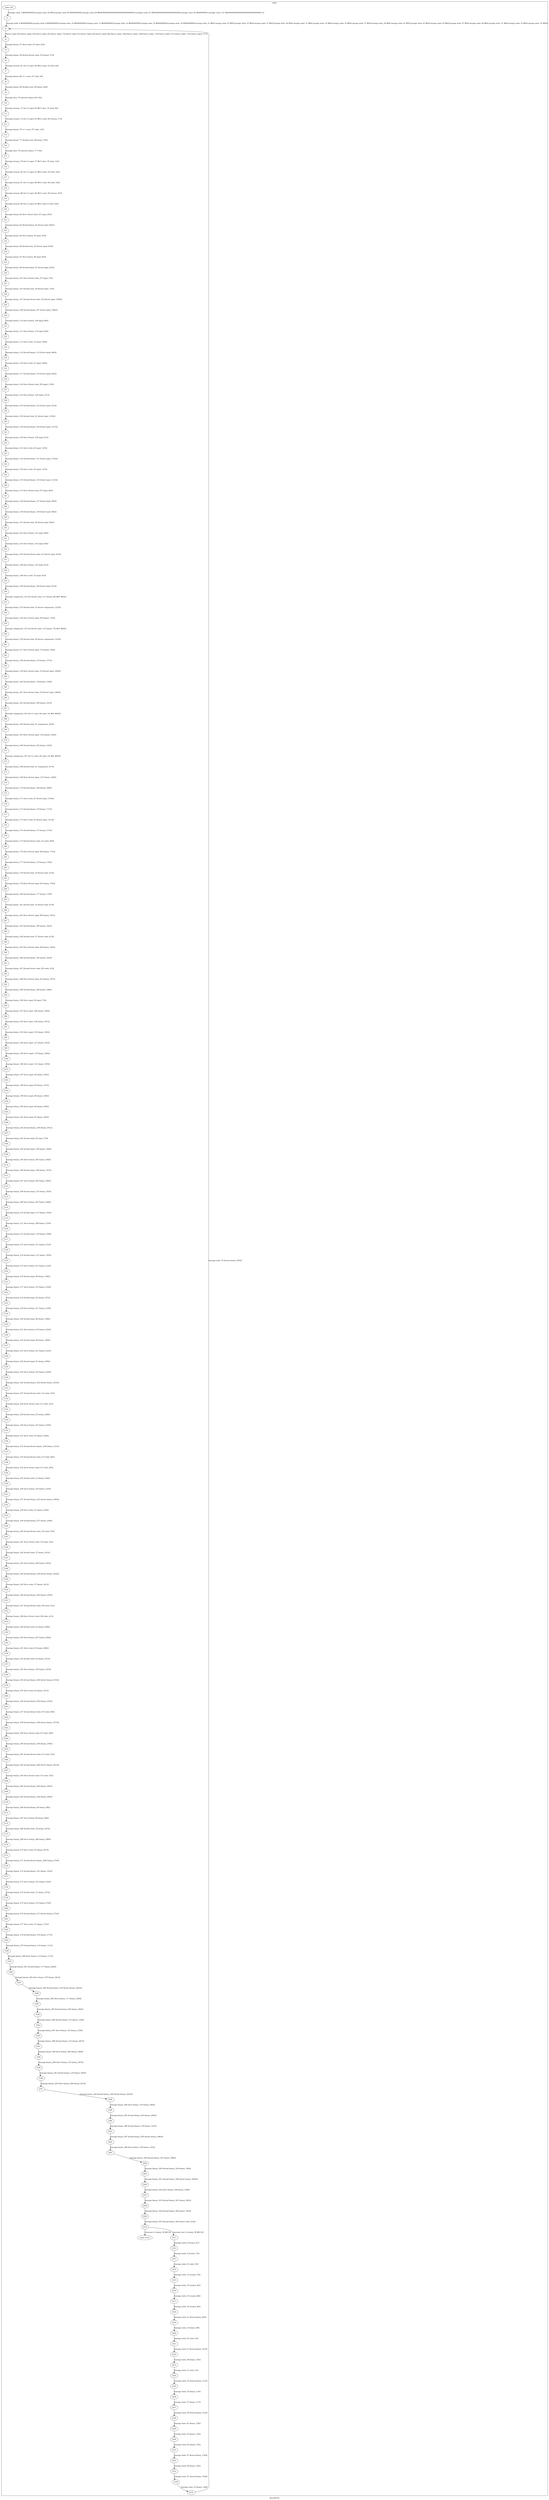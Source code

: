 digraph G {
label="Btor2XCFA";
subgraph cluster_0 {
label="main";
main_init[];
l1[];
l3[];
l4[];
l5[];
l6[];
l7[];
l8[];
l9[];
l10[];
l11[];
l12[];
l13[];
l14[];
l15[];
l16[];
l17[];
l18[];
l19[];
l20[];
l21[];
l22[];
l23[];
l24[];
l25[];
l26[];
l27[];
l28[];
l29[];
l30[];
l31[];
l32[];
l33[];
l34[];
l35[];
l36[];
l37[];
l38[];
l39[];
l40[];
l41[];
l42[];
l43[];
l44[];
l45[];
l46[];
l47[];
l48[];
l49[];
l50[];
l51[];
l52[];
l53[];
l54[];
l55[];
l56[];
l57[];
l58[];
l59[];
l60[];
l61[];
l62[];
l63[];
l64[];
l65[];
l66[];
l67[];
l68[];
l69[];
l70[];
l71[];
l72[];
l73[];
l74[];
l75[];
l76[];
l77[];
l78[];
l79[];
l80[];
l81[];
l82[];
l83[];
l84[];
l85[];
l86[];
l87[];
l88[];
l89[];
l90[];
l91[];
l92[];
l93[];
l94[];
l95[];
l96[];
l97[];
l98[];
l99[];
l100[];
l101[];
l102[];
l103[];
l104[];
l105[];
l106[];
l107[];
l108[];
l109[];
l110[];
l111[];
l112[];
l113[];
l114[];
l115[];
l116[];
l117[];
l118[];
l119[];
l120[];
l121[];
l122[];
l123[];
l124[];
l125[];
l126[];
l127[];
l128[];
l129[];
l130[];
l131[];
l132[];
l133[];
l134[];
l135[];
l136[];
l137[];
l138[];
l139[];
l140[];
l141[];
l142[];
l143[];
l144[];
l145[];
l146[];
l147[];
l148[];
l149[];
l150[];
l151[];
l152[];
l153[];
l154[];
l155[];
l156[];
l157[];
l158[];
l159[];
l160[];
l161[];
l162[];
l163[];
l164[];
l165[];
l166[];
l167[];
l168[];
l169[];
l170[];
l171[];
l172[];
l173[];
l174[];
l175[];
l176[];
l177[];
l178[];
l179[];
l180[];
l181[];
l182[];
l183[];
l184[];
l185[];
l186[];
l187[];
l188[];
l189[];
l190[];
l191[];
l192[];
l193[];
l194[];
l195[];
l196[];
l197[];
l198[];
l199[];
l200[];
l201[];
l202[];
l203[];
l204[];
l205[];
l206[];
l207[];
l208[];
l209[];
l210[];
main_error[];
l211[];
l212[];
l213[];
l214[];
l215[];
l216[];
l217[];
l218[];
l219[];
l220[];
l221[];
l222[];
l223[];
l224[];
l225[];
l226[];
l227[];
l228[];
l229[];
l230[];
l231[];
l232[];
l233[];
l234[];
l235[];
main_init -> l1 [label="[(assign const_5 #b00000000),(assign const_20 #b0),(assign const_64 #b00000000),(assign const_66 #b00000000000000000000000000000001),(assign const_67 #b000000000000000000000000),(assign const_85 #b00000001),(assign const_151 #b00000000000000000000000000000011)] "];
l3 -> l4 [label="[(havoc input_60),(havoc input_63),(havoc input_65),(havoc input_75),(havoc input_81),(havoc input_84),(havoc input_86),(havoc input_106),(havoc input_108),(havoc input_119),(havoc input_121),(havoc input_125),(havoc input_127)] "];
l4 -> l5 [label="[(assign binary_57 (bvor state_43 state_45))] "];
l5 -> l6 [label="[(assign binary_58 (bvand (bvnot state_55) binary_57))] "];
l6 -> l7 [label="[(assign ternary_61 (ite (= input_60 #b1) state_16 state_6))] "];
l7 -> l8 [label="[(assign binary_68 (++ const_67 state_8))] "];
l8 -> l9 [label="[(assign binary_69 (bvadd const_66 binary_68))] "];
l9 -> l10 [label="[(assign slice_70 (extract binary_69 0 8))] "];
l10 -> l11 [label="[(assign ternary_71 (ite (= input_65 #b1) slice_70 state_8))] "];
l11 -> l12 [label="[(assign ternary_72 (ite (= input_63 #b1) const_64 ternary_71))] "];
l12 -> l13 [label="[(assign binary_76 (++ const_67 state_12))] "];
l13 -> l14 [label="[(assign binary_77 (bvadd const_66 binary_76))] "];
l14 -> l15 [label="[(assign slice_78 (extract binary_77 0 8))] "];
l15 -> l16 [label="[(assign ternary_79 (ite (= input_75 #b1) slice_78 state_12))] "];
l16 -> l17 [label="[(assign ternary_82 (ite (= input_81 #b1) state_18 state_14))] "];
l17 -> l18 [label="[(assign ternary_87 (ite (= input_86 #b1) const_64 state_16))] "];
l18 -> l19 [label="[(assign ternary_88 (ite (= input_84 #b1) const_85 ternary_87))] "];
l19 -> l20 [label="[(assign ternary_90 (ite (= input_63 #b1) state_6 state_18))] "];
l20 -> l21 [label="[(assign binary_92 (bvor (bvnot state_21) input_65))] "];
l21 -> l22 [label="[(assign binary_93 (bvand binary_92 (bvnot input_60)))] "];
l22 -> l23 [label="[(assign binary_94 (bvor binary_93 input_63))] "];
l23 -> l24 [label="[(assign binary_96 (bvand state_23 (bvnot input_65)))] "];
l24 -> l25 [label="[(assign binary_97 (bvor binary_96 input_60))] "];
l25 -> l26 [label="[(assign binary_98 (bvand binary_97 (bvnot input_63)))] "];
l26 -> l27 [label="[(assign binary_101 (bvor (bvnot state_27) input_75))] "];
l27 -> l28 [label="[(assign binary_103 (bvand state_29 (bvnot input_75)))] "];
l28 -> l29 [label="[(assign binary_107 (bvand (bvnot state_33) (bvnot input_106)))] "];
l29 -> l30 [label="[(assign binary_109 (bvand binary_107 (bvnot input_108)))] "];
l30 -> l31 [label="[(assign binary_110 (bvor binary_109 input_86))] "];
l31 -> l32 [label="[(assign binary_111 (bvor binary_110 input_84))] "];
l32 -> l33 [label="[(assign binary_113 (bvor state_35 input_106))] "];
l33 -> l34 [label="[(assign binary_114 (bvand binary_113 (bvnot input_86)))] "];
l34 -> l35 [label="[(assign binary_116 (bvor state_37 input_108))] "];
l35 -> l36 [label="[(assign binary_117 (bvand binary_116 (bvnot input_84)))] "];
l36 -> l37 [label="[(assign binary_120 (bvor (bvnot state_39) input_119))] "];
l37 -> l38 [label="[(assign binary_122 (bvor binary_120 input_121))] "];
l38 -> l39 [label="[(assign binary_123 (bvand binary_122 (bvnot input_81)))] "];
l39 -> l40 [label="[(assign binary_126 (bvand state_41 (bvnot input_125)))] "];
l40 -> l41 [label="[(assign binary_128 (bvand binary_126 (bvnot input_127)))] "];
l41 -> l42 [label="[(assign binary_129 (bvor binary_128 input_81))] "];
l42 -> l43 [label="[(assign binary_131 (bvor state_43 input_125))] "];
l43 -> l44 [label="[(assign binary_132 (bvand binary_131 (bvnot input_119)))] "];
l44 -> l45 [label="[(assign binary_134 (bvor state_45 input_127))] "];
l45 -> l46 [label="[(assign binary_135 (bvand binary_134 (bvnot input_121)))] "];
l46 -> l47 [label="[(assign binary_137 (bvor (bvnot state_47) input_60))] "];
l47 -> l48 [label="[(assign binary_138 (bvand binary_137 (bvnot input_86)))] "];
l48 -> l49 [label="[(assign binary_139 (bvand binary_138 (bvnot input_84)))] "];
l49 -> l50 [label="[(assign binary_141 (bvand state_49 (bvnot input_60)))] "];
l50 -> l51 [label="[(assign binary_142 (bvor binary_141 input_86))] "];
l51 -> l52 [label="[(assign binary_143 (bvor binary_142 input_84))] "];
l52 -> l53 [label="[(assign binary_145 (bvand (bvnot state_51) (bvnot input_63)))] "];
l53 -> l54 [label="[(assign binary_146 (bvor binary_145 input_81))] "];
l54 -> l55 [label="[(assign binary_148 (bvor state_53 input_63))] "];
l55 -> l56 [label="[(assign binary_149 (bvand binary_148 (bvnot input_81)))] "];
l56 -> l57 [label="[(assign comparison_152 (ite (bvule const_151 binary_68) #b1 #b0))] "];
l57 -> l58 [label="[(assign binary_153 (bvand state_23 (bvnot comparison_152)))] "];
l58 -> l59 [label="[(assign binary_154 (bvor (bvnot input_65) binary_153))] "];
l59 -> l60 [label="[(assign comparison_155 (ite (bvule const_151 binary_76) #b1 #b0))] "];
l60 -> l61 [label="[(assign binary_156 (bvand state_29 (bvnot comparison_155)))] "];
l61 -> l62 [label="[(assign binary_157 (bvor (bvnot input_75) binary_156))] "];
l62 -> l63 [label="[(assign binary_158 (bvand binary_154 binary_157))] "];
l63 -> l64 [label="[(assign binary_159 (bvor (bvnot state_33) (bvnot input_106)))] "];
l64 -> l65 [label="[(assign binary_160 (bvand binary_158 binary_159))] "];
l65 -> l66 [label="[(assign binary_161 (bvor (bvnot state_33) (bvnot input_108)))] "];
l66 -> l67 [label="[(assign binary_162 (bvand binary_160 binary_161))] "];
l67 -> l68 [label="[(assign comparison_163 (ite (= const_64 state_14) #b1 #b0))] "];
l68 -> l69 [label="[(assign binary_164 (bvand state_41 comparison_163))] "];
l69 -> l70 [label="[(assign binary_165 (bvor (bvnot input_125) binary_164))] "];
l70 -> l71 [label="[(assign binary_166 (bvand binary_162 binary_165))] "];
l71 -> l72 [label="[(assign comparison_167 (ite (= const_85 state_14) #b1 #b0))] "];
l72 -> l73 [label="[(assign binary_168 (bvand state_41 comparison_167))] "];
l73 -> l74 [label="[(assign binary_169 (bvor (bvnot input_127) binary_168))] "];
l74 -> l75 [label="[(assign binary_170 (bvand binary_166 binary_169))] "];
l75 -> l76 [label="[(assign binary_171 (bvor state_43 (bvnot input_119)))] "];
l76 -> l77 [label="[(assign binary_172 (bvand binary_170 binary_171))] "];
l77 -> l78 [label="[(assign binary_173 (bvor state_45 (bvnot input_121)))] "];
l78 -> l79 [label="[(assign binary_174 (bvand binary_172 binary_173))] "];
l79 -> l80 [label="[(assign binary_175 (bvand (bvnot state_21) state_49))] "];
l80 -> l81 [label="[(assign binary_176 (bvor (bvnot input_60) binary_175))] "];
l81 -> l82 [label="[(assign binary_177 (bvand binary_174 binary_176))] "];
l82 -> l83 [label="[(assign binary_178 (bvand state_23 (bvnot state_51)))] "];
l83 -> l84 [label="[(assign binary_179 (bvor (bvnot input_63) binary_178))] "];
l84 -> l85 [label="[(assign binary_180 (bvand binary_177 binary_179))] "];
l85 -> l86 [label="[(assign binary_181 (bvand state_35 (bvnot state_47)))] "];
l86 -> l87 [label="[(assign binary_182 (bvor (bvnot input_86) binary_181))] "];
l87 -> l88 [label="[(assign binary_183 (bvand binary_180 binary_182))] "];
l88 -> l89 [label="[(assign binary_184 (bvand state_37 (bvnot state_47)))] "];
l89 -> l90 [label="[(assign binary_185 (bvor (bvnot input_84) binary_184))] "];
l90 -> l91 [label="[(assign binary_186 (bvand binary_183 binary_185))] "];
l91 -> l92 [label="[(assign binary_187 (bvand (bvnot state_39) state_53))] "];
l92 -> l93 [label="[(assign binary_188 (bvor (bvnot input_81) binary_187))] "];
l93 -> l94 [label="[(assign binary_189 (bvand binary_186 binary_188))] "];
l94 -> l95 [label="[(assign binary_190 (bvor input_65 input_75))] "];
l95 -> l96 [label="[(assign binary_191 (bvor input_106 binary_190))] "];
l96 -> l97 [label="[(assign binary_192 (bvor input_108 binary_191))] "];
l97 -> l98 [label="[(assign binary_193 (bvor input_125 binary_192))] "];
l98 -> l99 [label="[(assign binary_194 (bvor input_127 binary_193))] "];
l99 -> l100 [label="[(assign binary_195 (bvor input_119 binary_194))] "];
l100 -> l101 [label="[(assign binary_196 (bvor input_121 binary_195))] "];
l101 -> l102 [label="[(assign binary_197 (bvor input_60 binary_196))] "];
l102 -> l103 [label="[(assign binary_198 (bvor input_63 binary_197))] "];
l103 -> l104 [label="[(assign binary_199 (bvor input_86 binary_198))] "];
l104 -> l105 [label="[(assign binary_200 (bvor input_84 binary_199))] "];
l105 -> l106 [label="[(assign binary_201 (bvor input_81 binary_200))] "];
l106 -> l107 [label="[(assign binary_202 (bvand binary_189 binary_201))] "];
l107 -> l108 [label="[(assign binary_203 (bvand input_65 input_75))] "];
l108 -> l109 [label="[(assign binary_204 (bvand input_106 binary_190))] "];
l109 -> l110 [label="[(assign binary_205 (bvor binary_203 binary_204))] "];
l110 -> l111 [label="[(assign binary_206 (bvand input_108 binary_191))] "];
l111 -> l112 [label="[(assign binary_207 (bvor binary_205 binary_206))] "];
l112 -> l113 [label="[(assign binary_208 (bvand input_125 binary_192))] "];
l113 -> l114 [label="[(assign binary_209 (bvor binary_207 binary_208))] "];
l114 -> l115 [label="[(assign binary_210 (bvand input_127 binary_193))] "];
l115 -> l116 [label="[(assign binary_211 (bvor binary_209 binary_210))] "];
l116 -> l117 [label="[(assign binary_212 (bvand input_119 binary_194))] "];
l117 -> l118 [label="[(assign binary_213 (bvor binary_211 binary_212))] "];
l118 -> l119 [label="[(assign binary_214 (bvand input_121 binary_195))] "];
l119 -> l120 [label="[(assign binary_215 (bvor binary_213 binary_214))] "];
l120 -> l121 [label="[(assign binary_216 (bvand input_60 binary_196))] "];
l121 -> l122 [label="[(assign binary_217 (bvor binary_215 binary_216))] "];
l122 -> l123 [label="[(assign binary_218 (bvand input_63 binary_197))] "];
l123 -> l124 [label="[(assign binary_219 (bvor binary_217 binary_218))] "];
l124 -> l125 [label="[(assign binary_220 (bvand input_86 binary_198))] "];
l125 -> l126 [label="[(assign binary_221 (bvor binary_219 binary_220))] "];
l126 -> l127 [label="[(assign binary_222 (bvand input_84 binary_199))] "];
l127 -> l128 [label="[(assign binary_223 (bvor binary_221 binary_222))] "];
l128 -> l129 [label="[(assign binary_224 (bvand input_81 binary_200))] "];
l129 -> l130 [label="[(assign binary_225 (bvor binary_223 binary_224))] "];
l130 -> l131 [label="[(assign binary_226 (bvand binary_202 (bvnot binary_225)))] "];
l131 -> l132 [label="[(assign binary_227 (bvand (bvnot state_21) state_23))] "];
l132 -> l133 [label="[(assign binary_228 (bvor (bvnot state_21) state_23))] "];
l133 -> l134 [label="[(assign binary_229 (bvand state_25 binary_228))] "];
l134 -> l135 [label="[(assign binary_230 (bvor binary_227 binary_229))] "];
l135 -> l136 [label="[(assign binary_231 (bvor state_25 binary_228))] "];
l136 -> l137 [label="[(assign binary_232 (bvand (bvnot binary_230) binary_231))] "];
l137 -> l138 [label="[(assign binary_233 (bvand (bvnot state_27) state_29))] "];
l138 -> l139 [label="[(assign binary_234 (bvor (bvnot state_27) state_29))] "];
l139 -> l140 [label="[(assign binary_235 (bvand state_31 binary_234))] "];
l140 -> l141 [label="[(assign binary_236 (bvor binary_233 binary_235))] "];
l141 -> l142 [label="[(assign binary_237 (bvand binary_232 (bvnot binary_236)))] "];
l142 -> l143 [label="[(assign binary_238 (bvor state_31 binary_234))] "];
l143 -> l144 [label="[(assign binary_239 (bvand binary_237 binary_238))] "];
l144 -> l145 [label="[(assign binary_240 (bvand (bvnot state_33) state_35))] "];
l145 -> l146 [label="[(assign binary_241 (bvor (bvnot state_33) state_35))] "];
l146 -> l147 [label="[(assign binary_242 (bvand state_37 binary_241))] "];
l147 -> l148 [label="[(assign binary_243 (bvor binary_240 binary_242))] "];
l148 -> l149 [label="[(assign binary_244 (bvand binary_239 (bvnot binary_243)))] "];
l149 -> l150 [label="[(assign binary_245 (bvor state_37 binary_241))] "];
l150 -> l151 [label="[(assign binary_246 (bvand binary_244 binary_245))] "];
l151 -> l152 [label="[(assign binary_247 (bvand (bvnot state_39) state_41))] "];
l152 -> l153 [label="[(assign binary_248 (bvor (bvnot state_39) state_41))] "];
l153 -> l154 [label="[(assign binary_249 (bvand state_43 binary_248))] "];
l154 -> l155 [label="[(assign binary_250 (bvor binary_247 binary_249))] "];
l155 -> l156 [label="[(assign binary_251 (bvor state_43 binary_248))] "];
l156 -> l157 [label="[(assign binary_252 (bvand state_45 binary_251))] "];
l157 -> l158 [label="[(assign binary_253 (bvor binary_250 binary_252))] "];
l158 -> l159 [label="[(assign binary_254 (bvand binary_246 (bvnot binary_253)))] "];
l159 -> l160 [label="[(assign binary_255 (bvor state_45 binary_251))] "];
l160 -> l161 [label="[(assign binary_256 (bvand binary_254 binary_255))] "];
l161 -> l162 [label="[(assign binary_257 (bvand (bvnot state_47) state_49))] "];
l162 -> l163 [label="[(assign binary_258 (bvand binary_256 (bvnot binary_257)))] "];
l163 -> l164 [label="[(assign binary_259 (bvor (bvnot state_47) state_49))] "];
l164 -> l165 [label="[(assign binary_260 (bvand binary_258 binary_259))] "];
l165 -> l166 [label="[(assign binary_261 (bvand (bvnot state_51) state_53))] "];
l166 -> l167 [label="[(assign binary_262 (bvand binary_260 (bvnot binary_261)))] "];
l167 -> l168 [label="[(assign binary_263 (bvor (bvnot state_51) state_53))] "];
l168 -> l169 [label="[(assign binary_264 (bvand binary_262 binary_263))] "];
l169 -> l170 [label="[(assign binary_265 (bvand binary_226 binary_264))] "];
l170 -> l171 [label="[(assign binary_266 (bvand binary_94 binary_98))] "];
l171 -> l172 [label="[(assign binary_267 (bvor binary_94 binary_98))] "];
l172 -> l173 [label="[(assign binary_268 (bvand state_25 binary_267))] "];
l173 -> l174 [label="[(assign binary_269 (bvor binary_266 binary_268))] "];
l174 -> l175 [label="[(assign binary_270 (bvor state_25 binary_267))] "];
l175 -> l176 [label="[(assign binary_271 (bvand (bvnot binary_269) binary_270))] "];
l176 -> l177 [label="[(assign binary_272 (bvand binary_101 binary_103))] "];
l177 -> l178 [label="[(assign binary_273 (bvor binary_101 binary_103))] "];
l178 -> l179 [label="[(assign binary_274 (bvand state_31 binary_273))] "];
l179 -> l180 [label="[(assign binary_275 (bvor binary_272 binary_274))] "];
l180 -> l181 [label="[(assign binary_276 (bvand binary_271 (bvnot binary_275)))] "];
l181 -> l182 [label="[(assign binary_277 (bvor state_31 binary_273))] "];
l182 -> l183 [label="[(assign binary_278 (bvand binary_276 binary_277))] "];
l183 -> l184 [label="[(assign binary_279 (bvand binary_114 binary_111))] "];
l184 -> l185 [label="[(assign binary_280 (bvor binary_114 binary_111))] "];
l185 -> l186 [label="[(assign binary_281 (bvand binary_117 binary_280))] "];
l186 -> l187 [label="[(assign binary_282 (bvor binary_279 binary_281))] "];
l187 -> l188 [label="[(assign binary_283 (bvand binary_278 (bvnot binary_282)))] "];
l188 -> l189 [label="[(assign binary_284 (bvor binary_117 binary_280))] "];
l189 -> l190 [label="[(assign binary_285 (bvand binary_283 binary_284))] "];
l190 -> l191 [label="[(assign binary_286 (bvand binary_123 binary_129))] "];
l191 -> l192 [label="[(assign binary_287 (bvor binary_123 binary_129))] "];
l192 -> l193 [label="[(assign binary_288 (bvand binary_132 binary_287))] "];
l193 -> l194 [label="[(assign binary_289 (bvor binary_286 binary_288))] "];
l194 -> l195 [label="[(assign binary_290 (bvor binary_132 binary_287))] "];
l195 -> l196 [label="[(assign binary_291 (bvand binary_135 binary_290))] "];
l196 -> l197 [label="[(assign binary_292 (bvor binary_289 binary_291))] "];
l197 -> l198 [label="[(assign binary_293 (bvand binary_285 (bvnot binary_292)))] "];
l198 -> l199 [label="[(assign binary_294 (bvor binary_135 binary_290))] "];
l199 -> l200 [label="[(assign binary_295 (bvand binary_293 binary_294))] "];
l200 -> l201 [label="[(assign binary_296 (bvand binary_139 binary_143))] "];
l201 -> l202 [label="[(assign binary_297 (bvand binary_295 (bvnot binary_296)))] "];
l202 -> l203 [label="[(assign binary_298 (bvor binary_139 binary_143))] "];
l203 -> l204 [label="[(assign binary_299 (bvand binary_297 binary_298))] "];
l204 -> l205 [label="[(assign binary_300 (bvand binary_146 binary_149))] "];
l205 -> l206 [label="[(assign binary_301 (bvand binary_299 (bvnot binary_300)))] "];
l206 -> l207 [label="[(assign binary_302 (bvor binary_146 binary_149))] "];
l207 -> l208 [label="[(assign binary_303 (bvand binary_301 binary_302))] "];
l208 -> l209 [label="[(assign binary_304 (bvand binary_265 binary_303))] "];
l209 -> l210 [label="[(assign binary_305 (bvand binary_304 (bvnot state_55)))] "];
l210 -> main_error [label="[(assume (= binary_58 #b1))] "];
l210 -> l211 [label="[(assume (not (= binary_58 #b1)))] "];
l211 -> l212 [label="[(assign state_6 ternary_61)] "];
l212 -> l213 [label="[(assign state_8 ternary_72)] "];
l213 -> l214 [label="[(assign state_10 state_10)] "];
l214 -> l215 [label="[(assign state_12 ternary_79)] "];
l215 -> l216 [label="[(assign state_14 ternary_82)] "];
l216 -> l217 [label="[(assign state_16 ternary_88)] "];
l217 -> l218 [label="[(assign state_18 ternary_90)] "];
l218 -> l219 [label="[(assign state_21 (bvnot binary_94))] "];
l219 -> l220 [label="[(assign state_23 binary_98)] "];
l220 -> l221 [label="[(assign state_25 state_25)] "];
l221 -> l222 [label="[(assign state_27 (bvnot binary_101))] "];
l222 -> l223 [label="[(assign state_29 binary_103)] "];
l223 -> l224 [label="[(assign state_31 state_31)] "];
l224 -> l225 [label="[(assign state_33 (bvnot binary_111))] "];
l225 -> l226 [label="[(assign state_35 binary_114)] "];
l226 -> l227 [label="[(assign state_37 binary_117)] "];
l227 -> l228 [label="[(assign state_39 (bvnot binary_123))] "];
l228 -> l229 [label="[(assign state_41 binary_129)] "];
l229 -> l230 [label="[(assign state_43 binary_132)] "];
l230 -> l231 [label="[(assign state_45 binary_135)] "];
l231 -> l232 [label="[(assign state_47 (bvnot binary_139))] "];
l232 -> l233 [label="[(assign state_49 binary_143)] "];
l233 -> l234 [label="[(assign state_51 (bvnot binary_146))] "];
l234 -> l235 [label="[(assign state_53 binary_149)] "];
l235 -> l3 [label="[(assign state_55 (bvnot binary_305))] "];
l1 -> l3 [label="[(assign state_6 #b00000000),(assign state_8 #b00000000),(assign state_10 #b00000000),(assign state_12 #b00000000),(assign state_14 #b00000000),(assign state_16 #b00000000),(assign state_18 #b00000000),(assign state_21 #b0),(assign state_23 #b0),(assign state_25 #b0),(assign state_27 #b0),(assign state_29 #b0),(assign state_31 #b0),(assign state_33 #b0),(assign state_35 #b0),(assign state_37 #b0),(assign state_39 #b0),(assign state_41 #b0),(assign state_43 #b0),(assign state_45 #b0),(assign state_47 #b0),(assign state_49 #b0),(assign state_51 #b0),(assign state_53 #b0),(assign state_55 #b0)] "];

}
}
